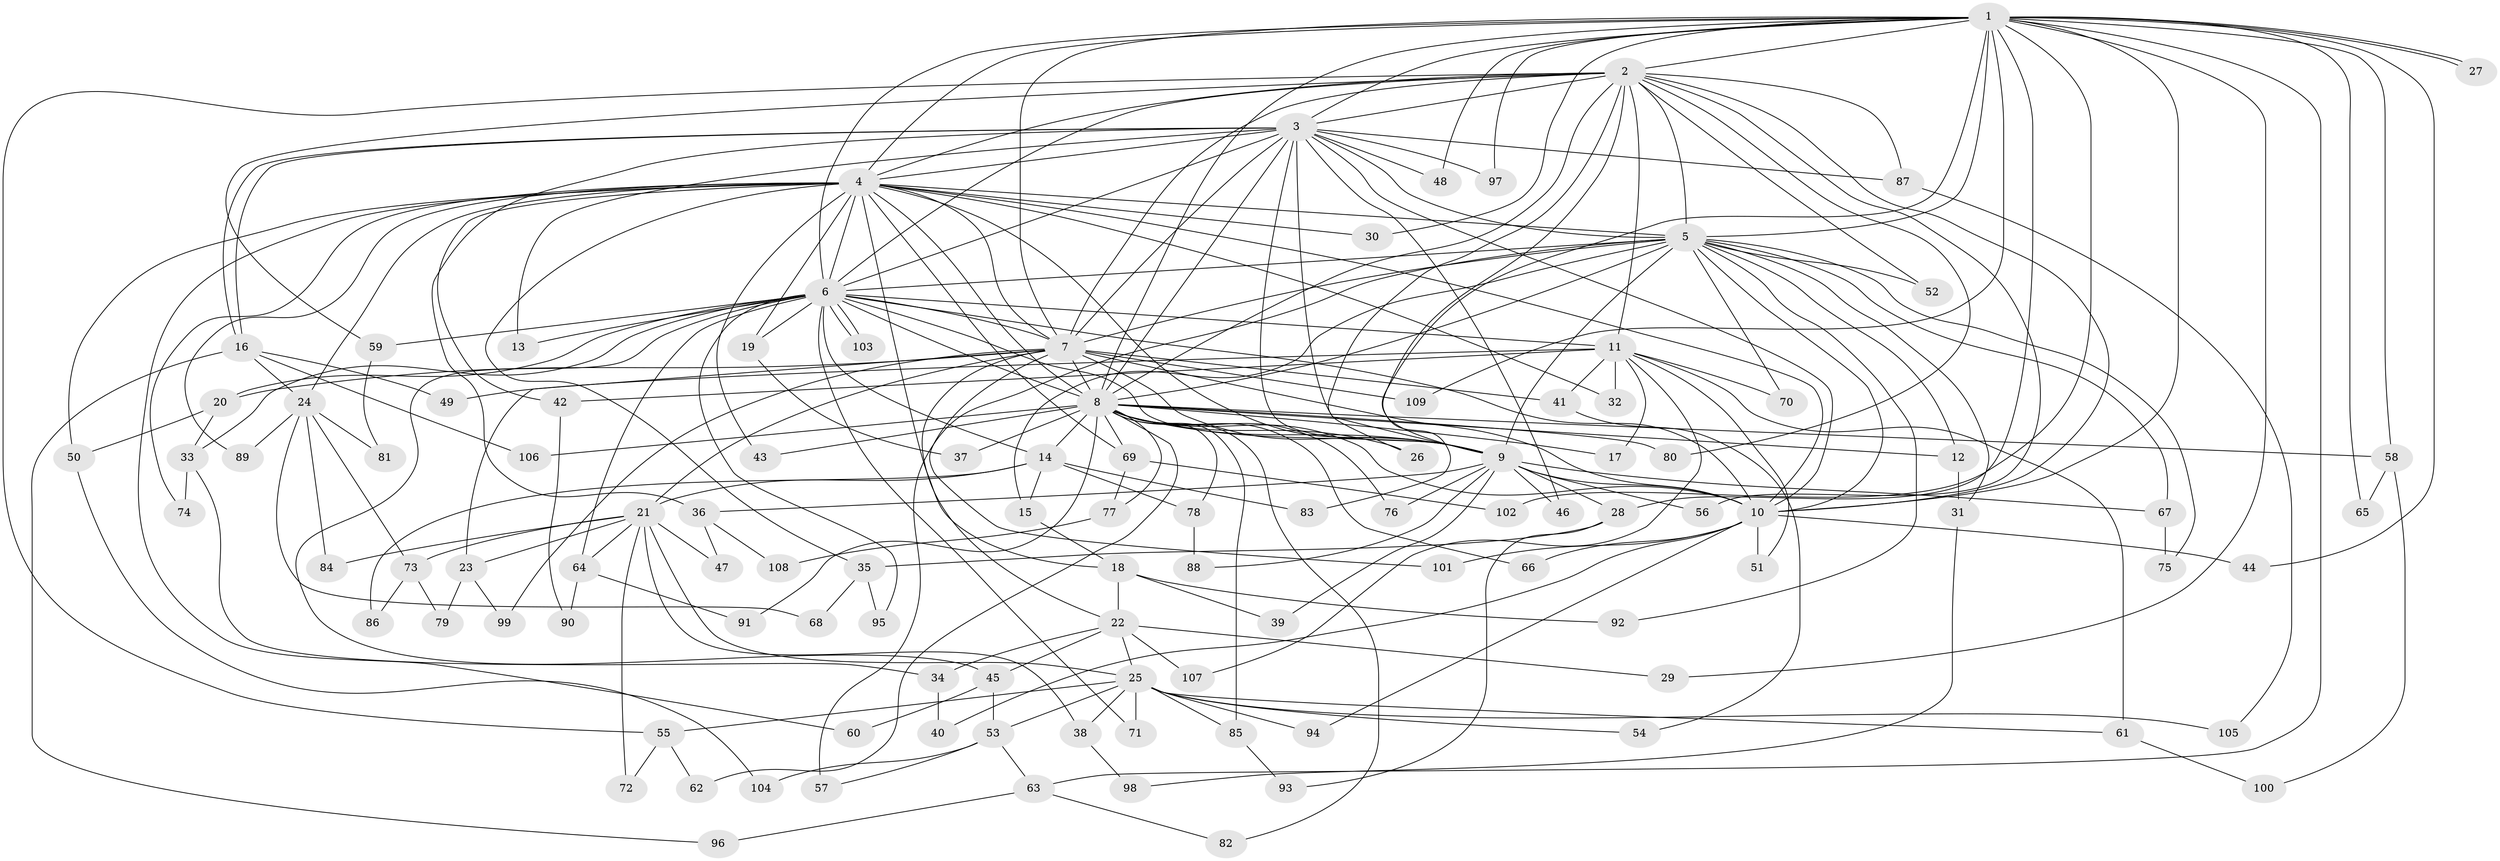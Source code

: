 // Generated by graph-tools (version 1.1) at 2025/13/03/09/25 04:13:49]
// undirected, 109 vertices, 243 edges
graph export_dot {
graph [start="1"]
  node [color=gray90,style=filled];
  1;
  2;
  3;
  4;
  5;
  6;
  7;
  8;
  9;
  10;
  11;
  12;
  13;
  14;
  15;
  16;
  17;
  18;
  19;
  20;
  21;
  22;
  23;
  24;
  25;
  26;
  27;
  28;
  29;
  30;
  31;
  32;
  33;
  34;
  35;
  36;
  37;
  38;
  39;
  40;
  41;
  42;
  43;
  44;
  45;
  46;
  47;
  48;
  49;
  50;
  51;
  52;
  53;
  54;
  55;
  56;
  57;
  58;
  59;
  60;
  61;
  62;
  63;
  64;
  65;
  66;
  67;
  68;
  69;
  70;
  71;
  72;
  73;
  74;
  75;
  76;
  77;
  78;
  79;
  80;
  81;
  82;
  83;
  84;
  85;
  86;
  87;
  88;
  89;
  90;
  91;
  92;
  93;
  94;
  95;
  96;
  97;
  98;
  99;
  100;
  101;
  102;
  103;
  104;
  105;
  106;
  107;
  108;
  109;
  1 -- 2;
  1 -- 3;
  1 -- 4;
  1 -- 5;
  1 -- 6;
  1 -- 7;
  1 -- 8;
  1 -- 9;
  1 -- 10;
  1 -- 27;
  1 -- 27;
  1 -- 28;
  1 -- 29;
  1 -- 30;
  1 -- 44;
  1 -- 48;
  1 -- 58;
  1 -- 63;
  1 -- 65;
  1 -- 97;
  1 -- 102;
  1 -- 109;
  2 -- 3;
  2 -- 4;
  2 -- 5;
  2 -- 6;
  2 -- 7;
  2 -- 8;
  2 -- 9;
  2 -- 10;
  2 -- 11;
  2 -- 52;
  2 -- 55;
  2 -- 56;
  2 -- 59;
  2 -- 80;
  2 -- 83;
  2 -- 87;
  3 -- 4;
  3 -- 5;
  3 -- 6;
  3 -- 7;
  3 -- 8;
  3 -- 9;
  3 -- 10;
  3 -- 13;
  3 -- 16;
  3 -- 16;
  3 -- 26;
  3 -- 36;
  3 -- 46;
  3 -- 48;
  3 -- 87;
  3 -- 97;
  4 -- 5;
  4 -- 6;
  4 -- 7;
  4 -- 8;
  4 -- 9;
  4 -- 10;
  4 -- 18;
  4 -- 19;
  4 -- 24;
  4 -- 30;
  4 -- 32;
  4 -- 35;
  4 -- 42;
  4 -- 43;
  4 -- 50;
  4 -- 60;
  4 -- 69;
  4 -- 74;
  4 -- 89;
  5 -- 6;
  5 -- 7;
  5 -- 8;
  5 -- 9;
  5 -- 10;
  5 -- 12;
  5 -- 15;
  5 -- 31;
  5 -- 52;
  5 -- 57;
  5 -- 67;
  5 -- 70;
  5 -- 75;
  5 -- 92;
  6 -- 7;
  6 -- 8;
  6 -- 9;
  6 -- 10;
  6 -- 11;
  6 -- 13;
  6 -- 14;
  6 -- 19;
  6 -- 20;
  6 -- 33;
  6 -- 45;
  6 -- 59;
  6 -- 64;
  6 -- 71;
  6 -- 95;
  6 -- 103;
  6 -- 103;
  7 -- 8;
  7 -- 9;
  7 -- 10;
  7 -- 20;
  7 -- 21;
  7 -- 22;
  7 -- 23;
  7 -- 41;
  7 -- 99;
  7 -- 101;
  7 -- 109;
  8 -- 9;
  8 -- 10;
  8 -- 12;
  8 -- 14;
  8 -- 17;
  8 -- 26;
  8 -- 37;
  8 -- 43;
  8 -- 58;
  8 -- 62;
  8 -- 66;
  8 -- 69;
  8 -- 76;
  8 -- 77;
  8 -- 78;
  8 -- 80;
  8 -- 82;
  8 -- 85;
  8 -- 91;
  8 -- 106;
  9 -- 10;
  9 -- 28;
  9 -- 36;
  9 -- 39;
  9 -- 46;
  9 -- 56;
  9 -- 67;
  9 -- 76;
  9 -- 88;
  10 -- 40;
  10 -- 44;
  10 -- 51;
  10 -- 66;
  10 -- 94;
  10 -- 101;
  11 -- 17;
  11 -- 32;
  11 -- 41;
  11 -- 42;
  11 -- 49;
  11 -- 51;
  11 -- 61;
  11 -- 70;
  11 -- 107;
  12 -- 31;
  14 -- 15;
  14 -- 21;
  14 -- 78;
  14 -- 83;
  14 -- 86;
  15 -- 18;
  16 -- 24;
  16 -- 49;
  16 -- 96;
  16 -- 106;
  18 -- 22;
  18 -- 39;
  18 -- 92;
  19 -- 37;
  20 -- 33;
  20 -- 50;
  21 -- 23;
  21 -- 25;
  21 -- 38;
  21 -- 47;
  21 -- 64;
  21 -- 72;
  21 -- 73;
  21 -- 84;
  22 -- 25;
  22 -- 29;
  22 -- 34;
  22 -- 45;
  22 -- 107;
  23 -- 79;
  23 -- 99;
  24 -- 68;
  24 -- 73;
  24 -- 81;
  24 -- 84;
  24 -- 89;
  25 -- 38;
  25 -- 53;
  25 -- 54;
  25 -- 55;
  25 -- 61;
  25 -- 71;
  25 -- 85;
  25 -- 94;
  25 -- 105;
  28 -- 35;
  28 -- 93;
  31 -- 98;
  33 -- 34;
  33 -- 74;
  34 -- 40;
  35 -- 68;
  35 -- 95;
  36 -- 47;
  36 -- 108;
  38 -- 98;
  41 -- 54;
  42 -- 90;
  45 -- 53;
  45 -- 60;
  50 -- 104;
  53 -- 57;
  53 -- 63;
  53 -- 104;
  55 -- 62;
  55 -- 72;
  58 -- 65;
  58 -- 100;
  59 -- 81;
  61 -- 100;
  63 -- 82;
  63 -- 96;
  64 -- 90;
  64 -- 91;
  67 -- 75;
  69 -- 77;
  69 -- 102;
  73 -- 79;
  73 -- 86;
  77 -- 108;
  78 -- 88;
  85 -- 93;
  87 -- 105;
}
